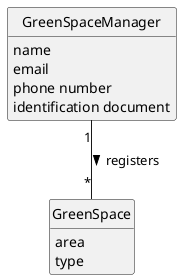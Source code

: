 @startuml
skinparam monochrome true
skinparam packageStyle rectangle
skinparam shadowing false
'skinparam linetype ortho
'left to right direction
skinparam classAttributeIconSize 0
hide circle
hide methods

'title Domain Model

'class Platform {
'  -description
'}


class GreenSpaceManager{
    name
    email
    phone number
    identification document
}


class GreenSpace{
    area
    type
}





GreenSpaceManager "1" -- "*" GreenSpace : registers >



@enduml